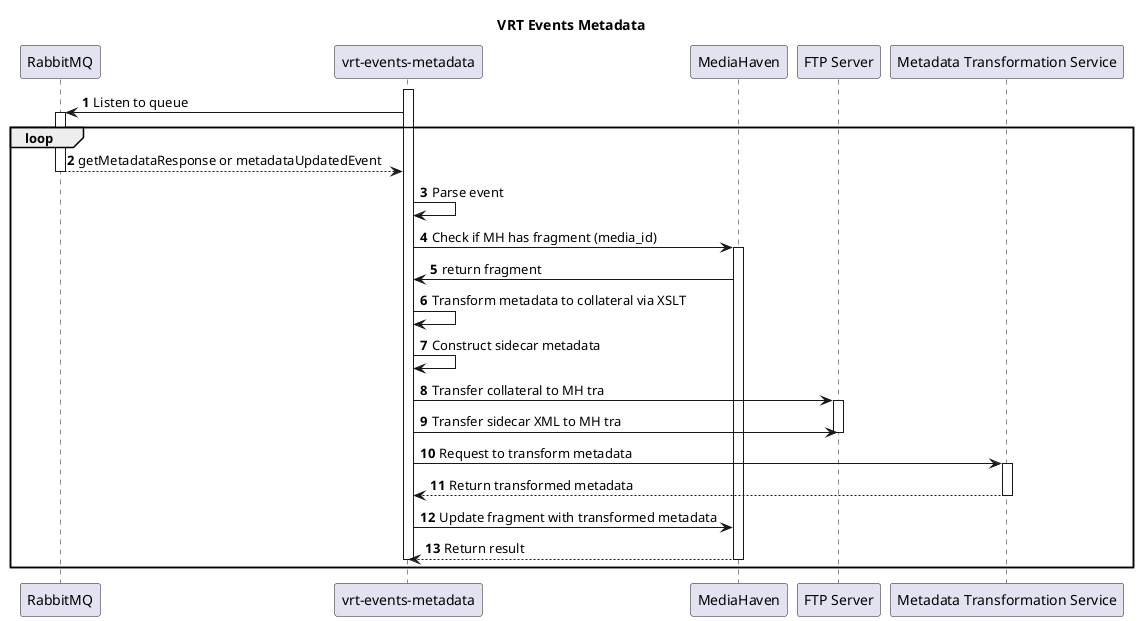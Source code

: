 @startuml vrt-events-metadata

autonumber

title VRT Events Metadata

participant rabbit as "RabbitMQ"
participant vem as "vrt-events-metadata"
participant mh as "MediaHaven"
participant ftp as "FTP Server"
participant mtd as "Metadata Transformation Service"

activate vem
vem -> rabbit: Listen to queue
activate rabbit
loop
	rabbit --> vem: getMetadataResponse or metadataUpdatedEvent
	deactivate rabbit
	vem -> vem: Parse event
	vem -> mh: Check if MH has fragment (media_id)
	activate mh
	mh -> vem: return fragment
	vem -> vem: Transform metadata to collateral via XSLT
	vem -> vem: Construct sidecar metadata
	vem -> ftp: Transfer collateral to MH tra
	activate ftp
	vem -> ftp: Transfer sidecar XML to MH tra
	deactivate ftp
	vem -> mtd: Request to transform metadata
	activate mtd
	mtd --> vem: Return transformed metadata
	deactivate mtd
	vem -> mh: Update fragment with transformed metadata
	mh --> vem: Return result
	deactivate mh
	deactivate vem
end

@enduml

